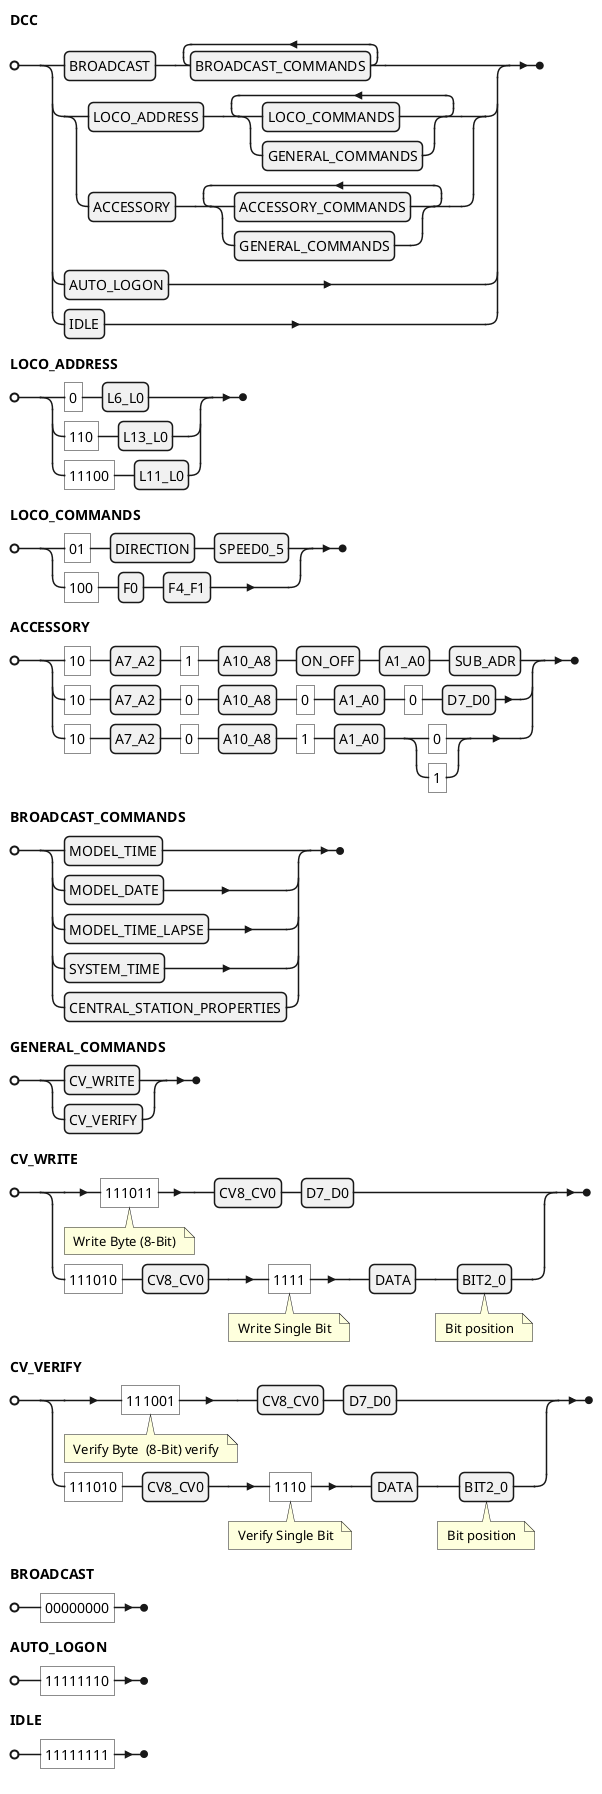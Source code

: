 @startebnf

DCC = BROADCAST,  { BROADCAST_COMMANDS }-
    | (LOCO_ADDRESS, { LOCO_COMMANDS | GENERAL_COMMANDS }-
    | ACCESSORY,  { ACCESSORY_COMMANDS | GENERAL_COMMANDS }- )
    | AUTO_LOGON
    | IDLE
;

LOCO_ADDRESS =      "0", L6_L0
             |    "110", L13_L0
             |  "11100", L11_L0
;

LOCO_COMMANDS = ( "01", DIRECTION, SPEED0_5 )
              | ( "100", F0, F4_F1 )
;

ACCESSORY = "10", A7_A2, "1", A10_A8, ON_OFF, A1_A0, SUB_ADR
          | "10", A7_A2, "0", A10_A8, "0", A1_A0, "0", D7_D0
          | "10", A7_A2, "0", A10_A8, "1", A1_A0, ("0"|"1")
;

BROADCAST_COMMANDS =  MODEL_TIME | MODEL_DATE | MODEL_TIME_LAPSE
                   | SYSTEM_TIME
                   | CENTRAL_STATION_PROPERTIES
;

GENERAL_COMMANDS = CV_WRITE | CV_VERIFY
;

CV_WRITE = "111011" (* Write Byte (8-Bit) *), CV8_CV0, D7_D0
         | "111010", CV8_CV0, "1111"  (* Write Single Bit *), DATA, BIT2_0 (* Bit position *)
;

CV_VERIFY = "111001" (* Verify Byte  (8-Bit) verify *), CV8_CV0, D7_D0
          | "111010", CV8_CV0, "1110"  (* Verify Single Bit *), DATA, BIT2_0 (* Bit position *)
;

BROADCAST  = "00000000"
;

AUTO_LOGON = "11111110"
;

IDLE       = "11111111"
;

@endebnf
